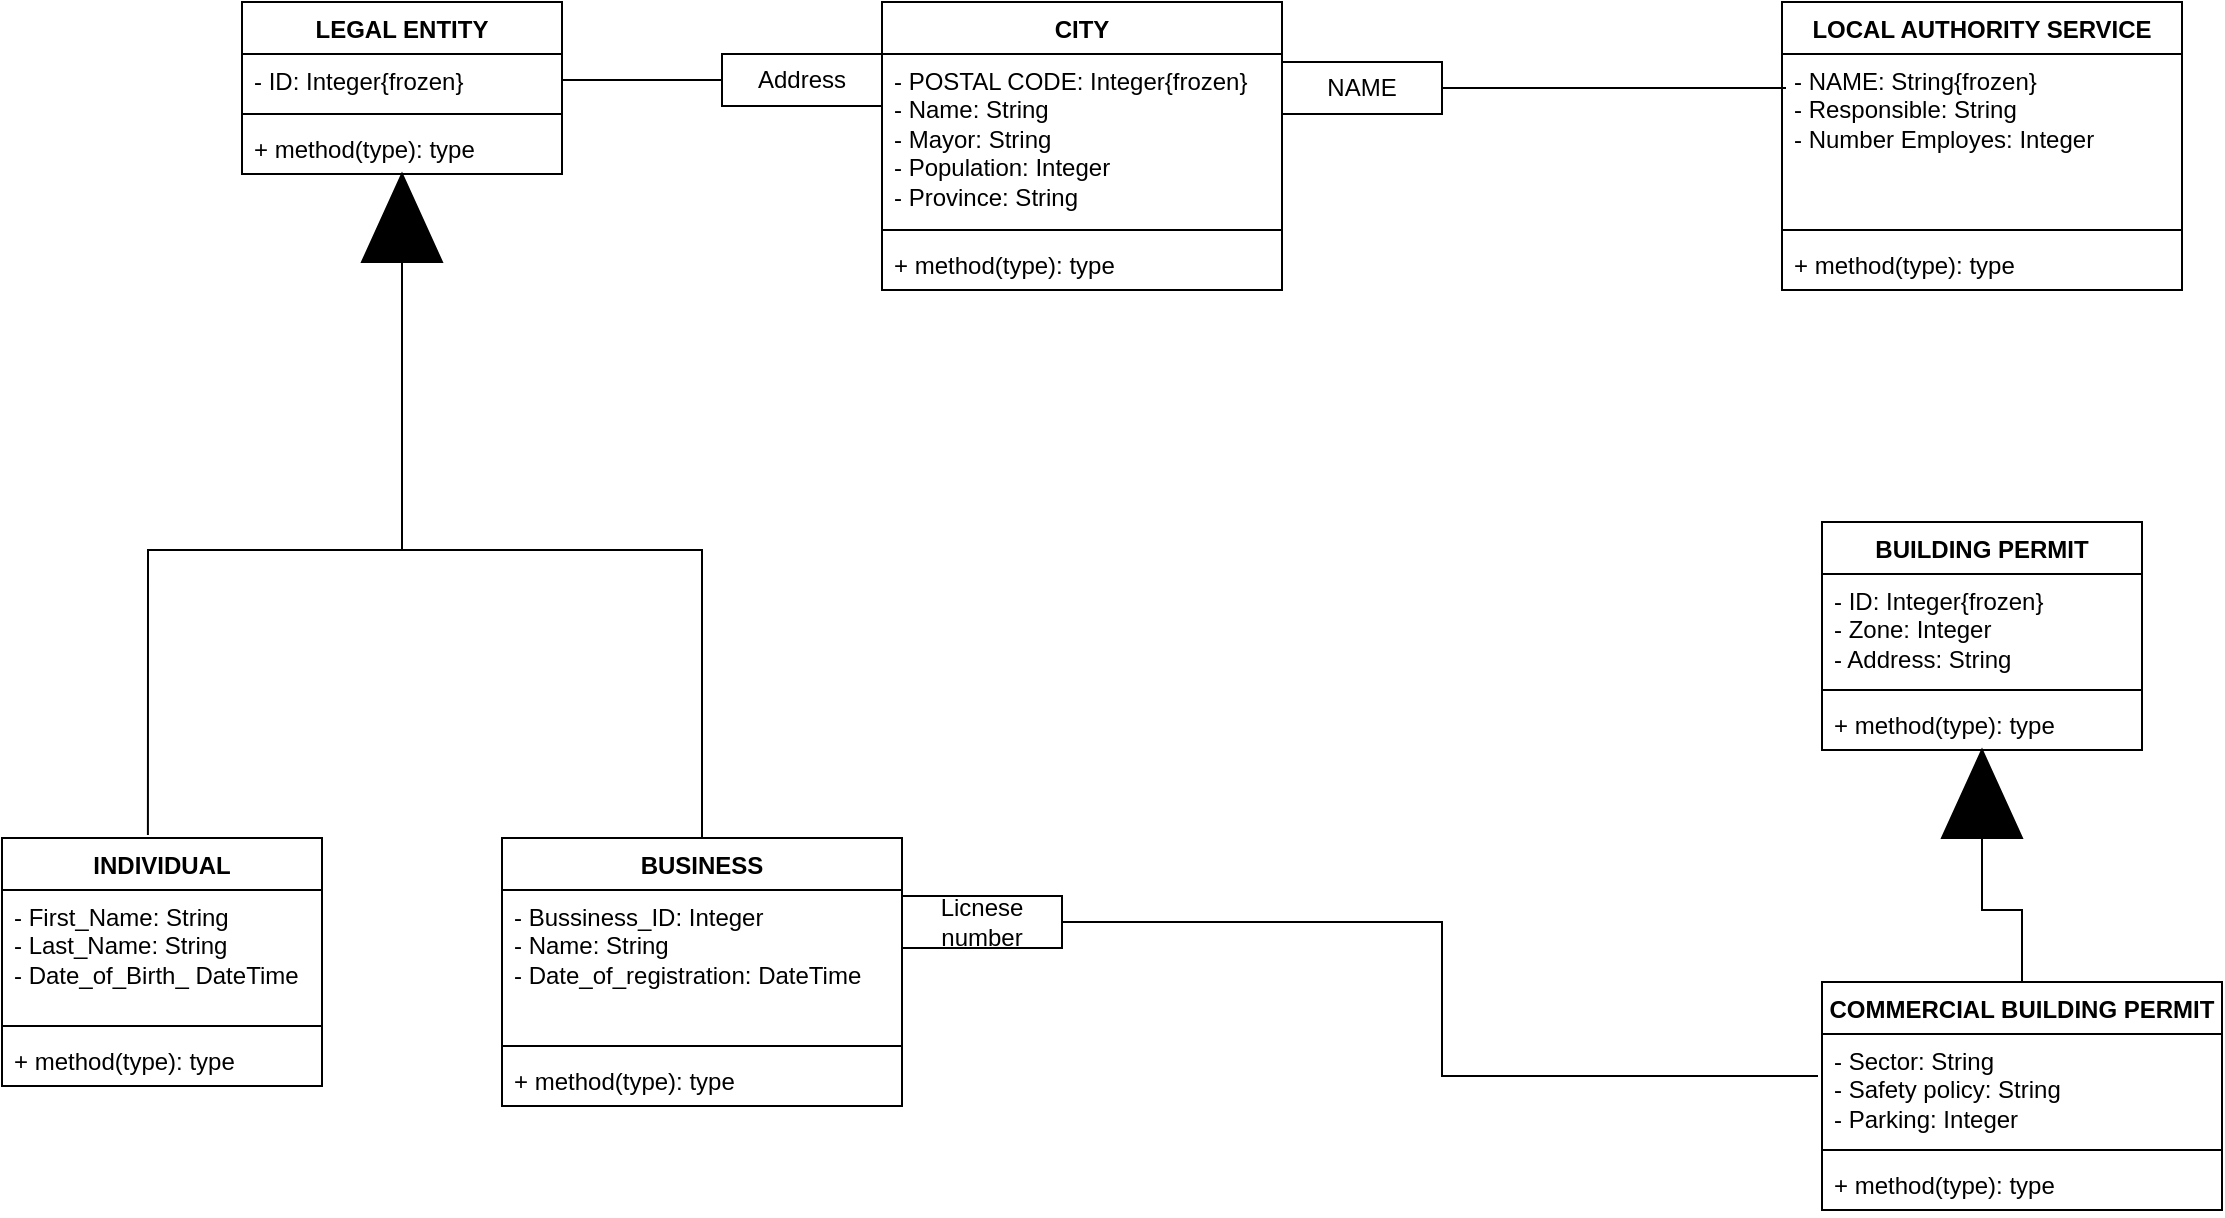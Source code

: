 <mxfile version="22.1.4" type="github">
  <diagram id="R2lEEEUBdFMjLlhIrx00" name="Page-1">
    <mxGraphModel dx="472" dy="745" grid="1" gridSize="10" guides="1" tooltips="1" connect="1" arrows="1" fold="1" page="1" pageScale="1" pageWidth="850" pageHeight="1100" math="0" shadow="0" extFonts="Permanent Marker^https://fonts.googleapis.com/css?family=Permanent+Marker">
      <root>
        <mxCell id="0" />
        <mxCell id="1" parent="0" />
        <mxCell id="UU279-Ydd-jQzTCi8QQk-14" value="LEGAL ENTITY" style="swimlane;fontStyle=1;align=center;verticalAlign=top;childLayout=stackLayout;horizontal=1;startSize=26;horizontalStack=0;resizeParent=1;resizeParentMax=0;resizeLast=0;collapsible=1;marginBottom=0;whiteSpace=wrap;html=1;" vertex="1" parent="1">
          <mxGeometry x="140" y="90" width="160" height="86" as="geometry" />
        </mxCell>
        <mxCell id="UU279-Ydd-jQzTCi8QQk-15" value="- ID: Integer{frozen}" style="text;strokeColor=none;fillColor=none;align=left;verticalAlign=top;spacingLeft=4;spacingRight=4;overflow=hidden;rotatable=0;points=[[0,0.5],[1,0.5]];portConstraint=eastwest;whiteSpace=wrap;html=1;" vertex="1" parent="UU279-Ydd-jQzTCi8QQk-14">
          <mxGeometry y="26" width="160" height="26" as="geometry" />
        </mxCell>
        <mxCell id="UU279-Ydd-jQzTCi8QQk-16" value="" style="line;strokeWidth=1;fillColor=none;align=left;verticalAlign=middle;spacingTop=-1;spacingLeft=3;spacingRight=3;rotatable=0;labelPosition=right;points=[];portConstraint=eastwest;strokeColor=inherit;" vertex="1" parent="UU279-Ydd-jQzTCi8QQk-14">
          <mxGeometry y="52" width="160" height="8" as="geometry" />
        </mxCell>
        <mxCell id="UU279-Ydd-jQzTCi8QQk-17" value="+ method(type): type" style="text;strokeColor=none;fillColor=none;align=left;verticalAlign=top;spacingLeft=4;spacingRight=4;overflow=hidden;rotatable=0;points=[[0,0.5],[1,0.5]];portConstraint=eastwest;whiteSpace=wrap;html=1;" vertex="1" parent="UU279-Ydd-jQzTCi8QQk-14">
          <mxGeometry y="60" width="160" height="26" as="geometry" />
        </mxCell>
        <mxCell id="UU279-Ydd-jQzTCi8QQk-18" value="CITY" style="swimlane;fontStyle=1;align=center;verticalAlign=top;childLayout=stackLayout;horizontal=1;startSize=26;horizontalStack=0;resizeParent=1;resizeParentMax=0;resizeLast=0;collapsible=1;marginBottom=0;whiteSpace=wrap;html=1;" vertex="1" parent="1">
          <mxGeometry x="460" y="90" width="200" height="144" as="geometry" />
        </mxCell>
        <mxCell id="UU279-Ydd-jQzTCi8QQk-19" value="&lt;div&gt;- POSTAL CODE: Integer{frozen}&lt;/div&gt;&lt;div&gt;- Name: String&lt;/div&gt;&lt;div&gt;- Mayor: String&lt;/div&gt;&lt;div&gt;- Population: Integer&lt;/div&gt;&lt;div&gt;- Province: String&lt;br&gt;&lt;/div&gt;" style="text;strokeColor=none;fillColor=none;align=left;verticalAlign=top;spacingLeft=4;spacingRight=4;overflow=hidden;rotatable=0;points=[[0,0.5],[1,0.5]];portConstraint=eastwest;whiteSpace=wrap;html=1;" vertex="1" parent="UU279-Ydd-jQzTCi8QQk-18">
          <mxGeometry y="26" width="200" height="84" as="geometry" />
        </mxCell>
        <mxCell id="UU279-Ydd-jQzTCi8QQk-20" value="" style="line;strokeWidth=1;fillColor=none;align=left;verticalAlign=middle;spacingTop=-1;spacingLeft=3;spacingRight=3;rotatable=0;labelPosition=right;points=[];portConstraint=eastwest;strokeColor=inherit;" vertex="1" parent="UU279-Ydd-jQzTCi8QQk-18">
          <mxGeometry y="110" width="200" height="8" as="geometry" />
        </mxCell>
        <mxCell id="UU279-Ydd-jQzTCi8QQk-21" value="+ method(type): type" style="text;strokeColor=none;fillColor=none;align=left;verticalAlign=top;spacingLeft=4;spacingRight=4;overflow=hidden;rotatable=0;points=[[0,0.5],[1,0.5]];portConstraint=eastwest;whiteSpace=wrap;html=1;" vertex="1" parent="UU279-Ydd-jQzTCi8QQk-18">
          <mxGeometry y="118" width="200" height="26" as="geometry" />
        </mxCell>
        <mxCell id="UU279-Ydd-jQzTCi8QQk-33" style="edgeStyle=orthogonalEdgeStyle;rounded=0;orthogonalLoop=1;jettySize=auto;html=1;exitX=0;exitY=0.5;exitDx=0;exitDy=0;entryX=0.5;entryY=0;entryDx=0;entryDy=0;endArrow=none;endFill=0;" edge="1" parent="1" source="UU279-Ydd-jQzTCi8QQk-22" target="UU279-Ydd-jQzTCi8QQk-27">
          <mxGeometry relative="1" as="geometry" />
        </mxCell>
        <mxCell id="UU279-Ydd-jQzTCi8QQk-22" value="" style="triangle;whiteSpace=wrap;html=1;direction=north;fillColor=#000000;" vertex="1" parent="1">
          <mxGeometry x="200" y="176" width="40" height="44" as="geometry" />
        </mxCell>
        <mxCell id="UU279-Ydd-jQzTCi8QQk-23" value="INDIVIDUAL" style="swimlane;fontStyle=1;align=center;verticalAlign=top;childLayout=stackLayout;horizontal=1;startSize=26;horizontalStack=0;resizeParent=1;resizeParentMax=0;resizeLast=0;collapsible=1;marginBottom=0;whiteSpace=wrap;html=1;" vertex="1" parent="1">
          <mxGeometry x="20" y="508" width="160" height="124" as="geometry" />
        </mxCell>
        <mxCell id="UU279-Ydd-jQzTCi8QQk-24" value="&lt;div&gt;- First_Name: String&lt;/div&gt;&lt;div&gt;- Last_Name: String&lt;/div&gt;&lt;div&gt;- Date_of_Birth_ DateTime&lt;br&gt;&lt;/div&gt;" style="text;strokeColor=none;fillColor=none;align=left;verticalAlign=top;spacingLeft=4;spacingRight=4;overflow=hidden;rotatable=0;points=[[0,0.5],[1,0.5]];portConstraint=eastwest;whiteSpace=wrap;html=1;" vertex="1" parent="UU279-Ydd-jQzTCi8QQk-23">
          <mxGeometry y="26" width="160" height="64" as="geometry" />
        </mxCell>
        <mxCell id="UU279-Ydd-jQzTCi8QQk-25" value="" style="line;strokeWidth=1;fillColor=none;align=left;verticalAlign=middle;spacingTop=-1;spacingLeft=3;spacingRight=3;rotatable=0;labelPosition=right;points=[];portConstraint=eastwest;strokeColor=inherit;" vertex="1" parent="UU279-Ydd-jQzTCi8QQk-23">
          <mxGeometry y="90" width="160" height="8" as="geometry" />
        </mxCell>
        <mxCell id="UU279-Ydd-jQzTCi8QQk-26" value="+ method(type): type" style="text;strokeColor=none;fillColor=none;align=left;verticalAlign=top;spacingLeft=4;spacingRight=4;overflow=hidden;rotatable=0;points=[[0,0.5],[1,0.5]];portConstraint=eastwest;whiteSpace=wrap;html=1;" vertex="1" parent="UU279-Ydd-jQzTCi8QQk-23">
          <mxGeometry y="98" width="160" height="26" as="geometry" />
        </mxCell>
        <mxCell id="UU279-Ydd-jQzTCi8QQk-27" value="BUSINESS" style="swimlane;fontStyle=1;align=center;verticalAlign=top;childLayout=stackLayout;horizontal=1;startSize=26;horizontalStack=0;resizeParent=1;resizeParentMax=0;resizeLast=0;collapsible=1;marginBottom=0;whiteSpace=wrap;html=1;" vertex="1" parent="1">
          <mxGeometry x="270" y="508" width="200" height="134" as="geometry" />
        </mxCell>
        <mxCell id="UU279-Ydd-jQzTCi8QQk-28" value="&lt;div&gt;- Bussiness_ID: Integer&lt;br&gt;&lt;/div&gt;&lt;div&gt;- Name: String&lt;/div&gt;&lt;div&gt;- Date_of_registration: DateTime&lt;br&gt;&lt;/div&gt;" style="text;strokeColor=none;fillColor=none;align=left;verticalAlign=top;spacingLeft=4;spacingRight=4;overflow=hidden;rotatable=0;points=[[0,0.5],[1,0.5]];portConstraint=eastwest;whiteSpace=wrap;html=1;" vertex="1" parent="UU279-Ydd-jQzTCi8QQk-27">
          <mxGeometry y="26" width="200" height="74" as="geometry" />
        </mxCell>
        <mxCell id="UU279-Ydd-jQzTCi8QQk-29" value="" style="line;strokeWidth=1;fillColor=none;align=left;verticalAlign=middle;spacingTop=-1;spacingLeft=3;spacingRight=3;rotatable=0;labelPosition=right;points=[];portConstraint=eastwest;strokeColor=inherit;" vertex="1" parent="UU279-Ydd-jQzTCi8QQk-27">
          <mxGeometry y="100" width="200" height="8" as="geometry" />
        </mxCell>
        <mxCell id="UU279-Ydd-jQzTCi8QQk-30" value="+ method(type): type" style="text;strokeColor=none;fillColor=none;align=left;verticalAlign=top;spacingLeft=4;spacingRight=4;overflow=hidden;rotatable=0;points=[[0,0.5],[1,0.5]];portConstraint=eastwest;whiteSpace=wrap;html=1;" vertex="1" parent="UU279-Ydd-jQzTCi8QQk-27">
          <mxGeometry y="108" width="200" height="26" as="geometry" />
        </mxCell>
        <mxCell id="UU279-Ydd-jQzTCi8QQk-32" style="edgeStyle=orthogonalEdgeStyle;rounded=0;orthogonalLoop=1;jettySize=auto;html=1;exitX=0;exitY=0.5;exitDx=0;exitDy=0;entryX=0.456;entryY=-0.012;entryDx=0;entryDy=0;entryPerimeter=0;endArrow=none;endFill=0;" edge="1" parent="1" source="UU279-Ydd-jQzTCi8QQk-22" target="UU279-Ydd-jQzTCi8QQk-23">
          <mxGeometry relative="1" as="geometry" />
        </mxCell>
        <mxCell id="UU279-Ydd-jQzTCi8QQk-35" value="BUILDING PERMIT" style="swimlane;fontStyle=1;align=center;verticalAlign=top;childLayout=stackLayout;horizontal=1;startSize=26;horizontalStack=0;resizeParent=1;resizeParentMax=0;resizeLast=0;collapsible=1;marginBottom=0;whiteSpace=wrap;html=1;" vertex="1" parent="1">
          <mxGeometry x="930" y="350" width="160" height="114" as="geometry" />
        </mxCell>
        <mxCell id="UU279-Ydd-jQzTCi8QQk-36" value="&lt;div&gt;- ID: Integer{frozen}&lt;/div&gt;&lt;div&gt;- Zone: Integer&lt;/div&gt;&lt;div&gt;- Address: String&lt;br&gt;&lt;/div&gt;" style="text;strokeColor=none;fillColor=none;align=left;verticalAlign=top;spacingLeft=4;spacingRight=4;overflow=hidden;rotatable=0;points=[[0,0.5],[1,0.5]];portConstraint=eastwest;whiteSpace=wrap;html=1;" vertex="1" parent="UU279-Ydd-jQzTCi8QQk-35">
          <mxGeometry y="26" width="160" height="54" as="geometry" />
        </mxCell>
        <mxCell id="UU279-Ydd-jQzTCi8QQk-37" value="" style="line;strokeWidth=1;fillColor=none;align=left;verticalAlign=middle;spacingTop=-1;spacingLeft=3;spacingRight=3;rotatable=0;labelPosition=right;points=[];portConstraint=eastwest;strokeColor=inherit;" vertex="1" parent="UU279-Ydd-jQzTCi8QQk-35">
          <mxGeometry y="80" width="160" height="8" as="geometry" />
        </mxCell>
        <mxCell id="UU279-Ydd-jQzTCi8QQk-38" value="+ method(type): type" style="text;strokeColor=none;fillColor=none;align=left;verticalAlign=top;spacingLeft=4;spacingRight=4;overflow=hidden;rotatable=0;points=[[0,0.5],[1,0.5]];portConstraint=eastwest;whiteSpace=wrap;html=1;" vertex="1" parent="UU279-Ydd-jQzTCi8QQk-35">
          <mxGeometry y="88" width="160" height="26" as="geometry" />
        </mxCell>
        <mxCell id="UU279-Ydd-jQzTCi8QQk-39" value="COMMERCIAL BUILDING PERMIT" style="swimlane;fontStyle=1;align=center;verticalAlign=top;childLayout=stackLayout;horizontal=1;startSize=26;horizontalStack=0;resizeParent=1;resizeParentMax=0;resizeLast=0;collapsible=1;marginBottom=0;whiteSpace=wrap;html=1;" vertex="1" parent="1">
          <mxGeometry x="930" y="580" width="200" height="114" as="geometry" />
        </mxCell>
        <mxCell id="UU279-Ydd-jQzTCi8QQk-40" value="&lt;div&gt;- Sector: String&lt;/div&gt;&lt;div&gt;- Safety policy: String&lt;/div&gt;&lt;div&gt;- Parking: Integer&lt;br&gt;&lt;/div&gt;" style="text;strokeColor=none;fillColor=none;align=left;verticalAlign=top;spacingLeft=4;spacingRight=4;overflow=hidden;rotatable=0;points=[[0,0.5],[1,0.5]];portConstraint=eastwest;whiteSpace=wrap;html=1;" vertex="1" parent="UU279-Ydd-jQzTCi8QQk-39">
          <mxGeometry y="26" width="200" height="54" as="geometry" />
        </mxCell>
        <mxCell id="UU279-Ydd-jQzTCi8QQk-41" value="" style="line;strokeWidth=1;fillColor=none;align=left;verticalAlign=middle;spacingTop=-1;spacingLeft=3;spacingRight=3;rotatable=0;labelPosition=right;points=[];portConstraint=eastwest;strokeColor=inherit;" vertex="1" parent="UU279-Ydd-jQzTCi8QQk-39">
          <mxGeometry y="80" width="200" height="8" as="geometry" />
        </mxCell>
        <mxCell id="UU279-Ydd-jQzTCi8QQk-42" value="+ method(type): type" style="text;strokeColor=none;fillColor=none;align=left;verticalAlign=top;spacingLeft=4;spacingRight=4;overflow=hidden;rotatable=0;points=[[0,0.5],[1,0.5]];portConstraint=eastwest;whiteSpace=wrap;html=1;" vertex="1" parent="UU279-Ydd-jQzTCi8QQk-39">
          <mxGeometry y="88" width="200" height="26" as="geometry" />
        </mxCell>
        <mxCell id="UU279-Ydd-jQzTCi8QQk-45" style="edgeStyle=orthogonalEdgeStyle;rounded=0;orthogonalLoop=1;jettySize=auto;html=1;exitX=0;exitY=0.5;exitDx=0;exitDy=0;entryX=0.5;entryY=0;entryDx=0;entryDy=0;endArrow=none;endFill=0;" edge="1" parent="1" source="UU279-Ydd-jQzTCi8QQk-43" target="UU279-Ydd-jQzTCi8QQk-39">
          <mxGeometry relative="1" as="geometry" />
        </mxCell>
        <mxCell id="UU279-Ydd-jQzTCi8QQk-43" value="" style="triangle;whiteSpace=wrap;html=1;direction=north;fillColor=#000000;" vertex="1" parent="1">
          <mxGeometry x="990" y="464" width="40" height="44" as="geometry" />
        </mxCell>
        <mxCell id="UU279-Ydd-jQzTCi8QQk-46" value="LOCAL AUTHORITY SERVICE" style="swimlane;fontStyle=1;align=center;verticalAlign=top;childLayout=stackLayout;horizontal=1;startSize=26;horizontalStack=0;resizeParent=1;resizeParentMax=0;resizeLast=0;collapsible=1;marginBottom=0;whiteSpace=wrap;html=1;" vertex="1" parent="1">
          <mxGeometry x="910" y="90" width="200" height="144" as="geometry" />
        </mxCell>
        <mxCell id="UU279-Ydd-jQzTCi8QQk-47" value="&lt;div&gt;- NAME: String{frozen}&lt;/div&gt;&lt;div&gt;- Responsible: String&lt;/div&gt;&lt;div&gt;- Number Employes: Integer&lt;/div&gt;" style="text;strokeColor=none;fillColor=none;align=left;verticalAlign=top;spacingLeft=4;spacingRight=4;overflow=hidden;rotatable=0;points=[[0,0.5],[1,0.5]];portConstraint=eastwest;whiteSpace=wrap;html=1;" vertex="1" parent="UU279-Ydd-jQzTCi8QQk-46">
          <mxGeometry y="26" width="200" height="84" as="geometry" />
        </mxCell>
        <mxCell id="UU279-Ydd-jQzTCi8QQk-48" value="" style="line;strokeWidth=1;fillColor=none;align=left;verticalAlign=middle;spacingTop=-1;spacingLeft=3;spacingRight=3;rotatable=0;labelPosition=right;points=[];portConstraint=eastwest;strokeColor=inherit;" vertex="1" parent="UU279-Ydd-jQzTCi8QQk-46">
          <mxGeometry y="110" width="200" height="8" as="geometry" />
        </mxCell>
        <mxCell id="UU279-Ydd-jQzTCi8QQk-49" value="+ method(type): type" style="text;strokeColor=none;fillColor=none;align=left;verticalAlign=top;spacingLeft=4;spacingRight=4;overflow=hidden;rotatable=0;points=[[0,0.5],[1,0.5]];portConstraint=eastwest;whiteSpace=wrap;html=1;" vertex="1" parent="UU279-Ydd-jQzTCi8QQk-46">
          <mxGeometry y="118" width="200" height="26" as="geometry" />
        </mxCell>
        <mxCell id="UU279-Ydd-jQzTCi8QQk-52" style="edgeStyle=orthogonalEdgeStyle;rounded=0;orthogonalLoop=1;jettySize=auto;html=1;exitX=0;exitY=0.5;exitDx=0;exitDy=0;entryX=1;entryY=0.5;entryDx=0;entryDy=0;endArrow=none;endFill=0;" edge="1" parent="1" source="UU279-Ydd-jQzTCi8QQk-50" target="UU279-Ydd-jQzTCi8QQk-15">
          <mxGeometry relative="1" as="geometry" />
        </mxCell>
        <mxCell id="UU279-Ydd-jQzTCi8QQk-50" value="Address" style="rounded=0;whiteSpace=wrap;html=1;" vertex="1" parent="1">
          <mxGeometry x="380" y="116" width="80" height="26" as="geometry" />
        </mxCell>
        <mxCell id="UU279-Ydd-jQzTCi8QQk-51" value="NAME" style="rounded=0;whiteSpace=wrap;html=1;" vertex="1" parent="1">
          <mxGeometry x="660" y="120" width="80" height="26" as="geometry" />
        </mxCell>
        <mxCell id="UU279-Ydd-jQzTCi8QQk-54" style="edgeStyle=orthogonalEdgeStyle;rounded=0;orthogonalLoop=1;jettySize=auto;html=1;exitX=1;exitY=0.5;exitDx=0;exitDy=0;entryX=0.01;entryY=0.202;entryDx=0;entryDy=0;entryPerimeter=0;endArrow=none;endFill=0;" edge="1" parent="1" source="UU279-Ydd-jQzTCi8QQk-51" target="UU279-Ydd-jQzTCi8QQk-47">
          <mxGeometry relative="1" as="geometry" />
        </mxCell>
        <mxCell id="UU279-Ydd-jQzTCi8QQk-55" value="Licnese number" style="rounded=0;whiteSpace=wrap;html=1;" vertex="1" parent="1">
          <mxGeometry x="470" y="537" width="80" height="26" as="geometry" />
        </mxCell>
        <mxCell id="UU279-Ydd-jQzTCi8QQk-56" style="edgeStyle=orthogonalEdgeStyle;rounded=0;orthogonalLoop=1;jettySize=auto;html=1;exitX=1;exitY=0.5;exitDx=0;exitDy=0;entryX=-0.01;entryY=0.389;entryDx=0;entryDy=0;entryPerimeter=0;endArrow=none;endFill=0;" edge="1" parent="1" source="UU279-Ydd-jQzTCi8QQk-55" target="UU279-Ydd-jQzTCi8QQk-40">
          <mxGeometry relative="1" as="geometry" />
        </mxCell>
      </root>
    </mxGraphModel>
  </diagram>
</mxfile>
